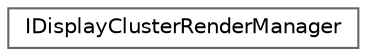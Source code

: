 digraph "Graphical Class Hierarchy"
{
 // INTERACTIVE_SVG=YES
 // LATEX_PDF_SIZE
  bgcolor="transparent";
  edge [fontname=Helvetica,fontsize=10,labelfontname=Helvetica,labelfontsize=10];
  node [fontname=Helvetica,fontsize=10,shape=box,height=0.2,width=0.4];
  rankdir="LR";
  Node0 [id="Node000000",label="IDisplayClusterRenderManager",height=0.2,width=0.4,color="grey40", fillcolor="white", style="filled",URL="$dd/d84/classIDisplayClusterRenderManager.html",tooltip="Public render manager interface."];
}
